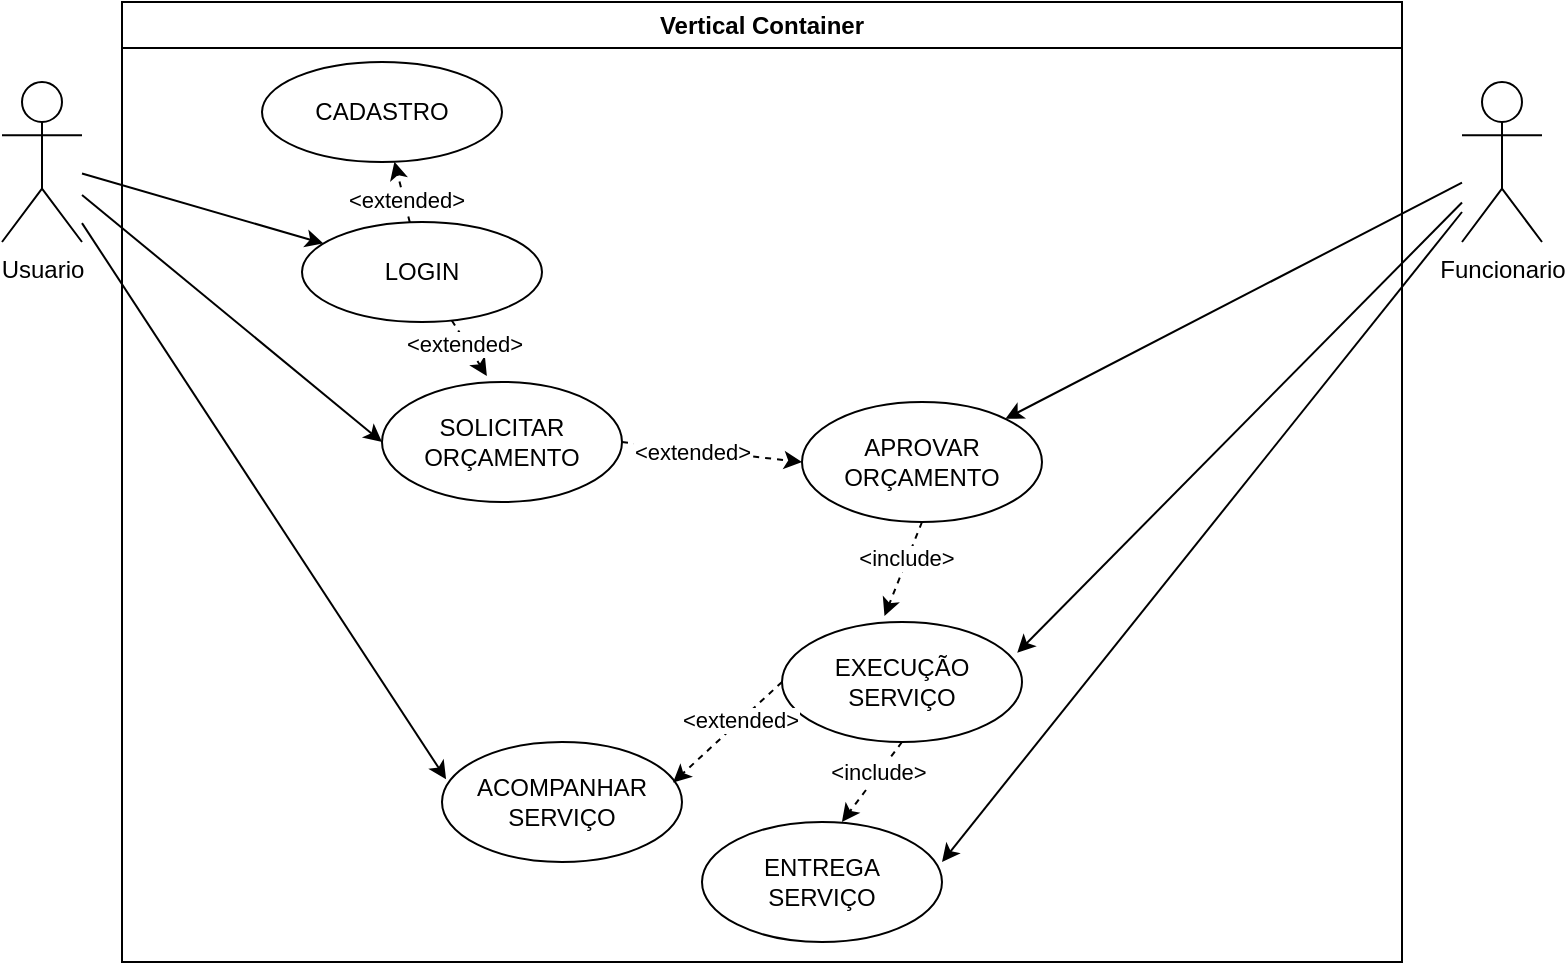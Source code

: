 <mxfile version="24.7.10">
  <diagram name="Página-1" id="UCpo7QVv7Fso9BaffIyI">
    <mxGraphModel dx="1050" dy="603" grid="1" gridSize="10" guides="1" tooltips="1" connect="1" arrows="1" fold="1" page="1" pageScale="1" pageWidth="827" pageHeight="1169" math="0" shadow="0">
      <root>
        <mxCell id="0" />
        <mxCell id="1" parent="0" />
        <mxCell id="eVX1oA_2E5kB3LCgI7nf-2" value="Vertical Container" style="swimlane;whiteSpace=wrap;html=1;" parent="1" vertex="1">
          <mxGeometry x="80" width="640" height="480" as="geometry" />
        </mxCell>
        <mxCell id="eVX1oA_2E5kB3LCgI7nf-7" value="LOGIN" style="ellipse;whiteSpace=wrap;html=1;" parent="eVX1oA_2E5kB3LCgI7nf-2" vertex="1">
          <mxGeometry x="90" y="110" width="120" height="50" as="geometry" />
        </mxCell>
        <mxCell id="eVX1oA_2E5kB3LCgI7nf-9" value="CADASTRO" style="ellipse;whiteSpace=wrap;html=1;" parent="eVX1oA_2E5kB3LCgI7nf-2" vertex="1">
          <mxGeometry x="70" y="30" width="120" height="50" as="geometry" />
        </mxCell>
        <mxCell id="eVX1oA_2E5kB3LCgI7nf-10" value="" style="endArrow=classic;html=1;rounded=0;dashed=1;" parent="eVX1oA_2E5kB3LCgI7nf-2" source="eVX1oA_2E5kB3LCgI7nf-7" target="eVX1oA_2E5kB3LCgI7nf-9" edge="1">
          <mxGeometry width="50" height="50" relative="1" as="geometry">
            <mxPoint x="-10" y="98" as="sourcePoint" />
            <mxPoint x="96" y="138" as="targetPoint" />
          </mxGeometry>
        </mxCell>
        <mxCell id="eVX1oA_2E5kB3LCgI7nf-11" value="&amp;lt;extended&amp;gt;" style="edgeLabel;html=1;align=center;verticalAlign=middle;resizable=0;points=[];" parent="eVX1oA_2E5kB3LCgI7nf-10" vertex="1" connectable="0">
          <mxGeometry x="-0.23" y="-1" relative="1" as="geometry">
            <mxPoint as="offset" />
          </mxGeometry>
        </mxCell>
        <mxCell id="eVX1oA_2E5kB3LCgI7nf-12" value="SOLICITAR&lt;div&gt;ORÇAMENTO&lt;/div&gt;" style="ellipse;whiteSpace=wrap;html=1;" parent="eVX1oA_2E5kB3LCgI7nf-2" vertex="1">
          <mxGeometry x="130" y="190" width="120" height="60" as="geometry" />
        </mxCell>
        <mxCell id="eVX1oA_2E5kB3LCgI7nf-13" value="ACOMPANHAR SERVIÇO" style="ellipse;whiteSpace=wrap;html=1;" parent="eVX1oA_2E5kB3LCgI7nf-2" vertex="1">
          <mxGeometry x="160" y="370" width="120" height="60" as="geometry" />
        </mxCell>
        <mxCell id="eVX1oA_2E5kB3LCgI7nf-14" value="APROVAR&lt;div&gt;ORÇAMENTO&lt;/div&gt;" style="ellipse;whiteSpace=wrap;html=1;" parent="eVX1oA_2E5kB3LCgI7nf-2" vertex="1">
          <mxGeometry x="340" y="200" width="120" height="60" as="geometry" />
        </mxCell>
        <mxCell id="eVX1oA_2E5kB3LCgI7nf-15" value="" style="endArrow=classic;html=1;rounded=0;dashed=1;exitX=1;exitY=0.5;exitDx=0;exitDy=0;entryX=0;entryY=0.5;entryDx=0;entryDy=0;" parent="eVX1oA_2E5kB3LCgI7nf-2" source="eVX1oA_2E5kB3LCgI7nf-12" target="eVX1oA_2E5kB3LCgI7nf-14" edge="1">
          <mxGeometry width="50" height="50" relative="1" as="geometry">
            <mxPoint x="140" y="130" as="sourcePoint" />
            <mxPoint x="140" y="90" as="targetPoint" />
          </mxGeometry>
        </mxCell>
        <mxCell id="eVX1oA_2E5kB3LCgI7nf-16" value="&amp;lt;extended&amp;gt;" style="edgeLabel;html=1;align=center;verticalAlign=middle;resizable=0;points=[];" parent="eVX1oA_2E5kB3LCgI7nf-15" vertex="1" connectable="0">
          <mxGeometry x="-0.23" y="-1" relative="1" as="geometry">
            <mxPoint as="offset" />
          </mxGeometry>
        </mxCell>
        <mxCell id="eVX1oA_2E5kB3LCgI7nf-21" value="" style="endArrow=classic;html=1;rounded=0;dashed=1;exitX=0.5;exitY=1;exitDx=0;exitDy=0;entryX=0.427;entryY=-0.05;entryDx=0;entryDy=0;entryPerimeter=0;" parent="eVX1oA_2E5kB3LCgI7nf-2" source="eVX1oA_2E5kB3LCgI7nf-14" target="51aut_HrAIMvnfkIEvfD-3" edge="1">
          <mxGeometry width="50" height="50" relative="1" as="geometry">
            <mxPoint x="290" y="230" as="sourcePoint" />
            <mxPoint x="368" y="249" as="targetPoint" />
          </mxGeometry>
        </mxCell>
        <mxCell id="eVX1oA_2E5kB3LCgI7nf-22" value="&amp;lt;include&amp;gt;" style="edgeLabel;html=1;align=center;verticalAlign=middle;resizable=0;points=[];" parent="eVX1oA_2E5kB3LCgI7nf-21" vertex="1" connectable="0">
          <mxGeometry x="-0.23" y="-1" relative="1" as="geometry">
            <mxPoint as="offset" />
          </mxGeometry>
        </mxCell>
        <mxCell id="51aut_HrAIMvnfkIEvfD-1" value="" style="endArrow=classic;html=1;rounded=0;dashed=1;entryX=0.437;entryY=-0.05;entryDx=0;entryDy=0;entryPerimeter=0;" edge="1" parent="eVX1oA_2E5kB3LCgI7nf-2" source="eVX1oA_2E5kB3LCgI7nf-7" target="eVX1oA_2E5kB3LCgI7nf-12">
          <mxGeometry width="50" height="50" relative="1" as="geometry">
            <mxPoint x="246" y="260" as="sourcePoint" />
            <mxPoint x="241" y="301" as="targetPoint" />
          </mxGeometry>
        </mxCell>
        <mxCell id="51aut_HrAIMvnfkIEvfD-2" value="&amp;lt;extended&amp;gt;" style="edgeLabel;html=1;align=center;verticalAlign=middle;resizable=0;points=[];" vertex="1" connectable="0" parent="51aut_HrAIMvnfkIEvfD-1">
          <mxGeometry x="-0.23" y="-1" relative="1" as="geometry">
            <mxPoint as="offset" />
          </mxGeometry>
        </mxCell>
        <mxCell id="51aut_HrAIMvnfkIEvfD-3" value="EXECUÇÃO&lt;div&gt;SERVIÇO&lt;/div&gt;" style="ellipse;whiteSpace=wrap;html=1;" vertex="1" parent="eVX1oA_2E5kB3LCgI7nf-2">
          <mxGeometry x="330" y="310" width="120" height="60" as="geometry" />
        </mxCell>
        <mxCell id="51aut_HrAIMvnfkIEvfD-5" value="" style="endArrow=classic;html=1;rounded=0;dashed=1;exitX=0;exitY=0.5;exitDx=0;exitDy=0;entryX=0.963;entryY=0.337;entryDx=0;entryDy=0;entryPerimeter=0;" edge="1" parent="eVX1oA_2E5kB3LCgI7nf-2" source="51aut_HrAIMvnfkIEvfD-3" target="eVX1oA_2E5kB3LCgI7nf-13">
          <mxGeometry width="50" height="50" relative="1" as="geometry">
            <mxPoint x="246" y="260" as="sourcePoint" />
            <mxPoint x="251" y="381" as="targetPoint" />
          </mxGeometry>
        </mxCell>
        <mxCell id="51aut_HrAIMvnfkIEvfD-6" value="&amp;lt;extended&amp;gt;" style="edgeLabel;html=1;align=center;verticalAlign=middle;resizable=0;points=[];" vertex="1" connectable="0" parent="51aut_HrAIMvnfkIEvfD-5">
          <mxGeometry x="-0.23" y="-1" relative="1" as="geometry">
            <mxPoint as="offset" />
          </mxGeometry>
        </mxCell>
        <mxCell id="51aut_HrAIMvnfkIEvfD-7" value="ENTREGA&lt;div&gt;SERVIÇO&lt;/div&gt;" style="ellipse;whiteSpace=wrap;html=1;" vertex="1" parent="eVX1oA_2E5kB3LCgI7nf-2">
          <mxGeometry x="290" y="410" width="120" height="60" as="geometry" />
        </mxCell>
        <mxCell id="51aut_HrAIMvnfkIEvfD-8" value="" style="endArrow=classic;html=1;rounded=0;dashed=1;exitX=0.5;exitY=1;exitDx=0;exitDy=0;entryX=0.583;entryY=0;entryDx=0;entryDy=0;entryPerimeter=0;" edge="1" parent="eVX1oA_2E5kB3LCgI7nf-2" source="51aut_HrAIMvnfkIEvfD-3" target="51aut_HrAIMvnfkIEvfD-7">
          <mxGeometry width="50" height="50" relative="1" as="geometry">
            <mxPoint x="410" y="270" as="sourcePoint" />
            <mxPoint x="391" y="317" as="targetPoint" />
          </mxGeometry>
        </mxCell>
        <mxCell id="51aut_HrAIMvnfkIEvfD-9" value="&amp;lt;include&amp;gt;" style="edgeLabel;html=1;align=center;verticalAlign=middle;resizable=0;points=[];" vertex="1" connectable="0" parent="51aut_HrAIMvnfkIEvfD-8">
          <mxGeometry x="-0.23" y="-1" relative="1" as="geometry">
            <mxPoint as="offset" />
          </mxGeometry>
        </mxCell>
        <mxCell id="eVX1oA_2E5kB3LCgI7nf-3" value="Funcionario" style="shape=umlActor;verticalLabelPosition=bottom;verticalAlign=top;html=1;outlineConnect=0;" parent="1" vertex="1">
          <mxGeometry x="750" y="40" width="40" height="80" as="geometry" />
        </mxCell>
        <mxCell id="eVX1oA_2E5kB3LCgI7nf-5" value="Usuario" style="shape=umlActor;verticalLabelPosition=bottom;verticalAlign=top;html=1;outlineConnect=0;" parent="1" vertex="1">
          <mxGeometry x="20" y="40" width="40" height="80" as="geometry" />
        </mxCell>
        <mxCell id="eVX1oA_2E5kB3LCgI7nf-8" value="" style="endArrow=classic;html=1;rounded=0;" parent="1" source="eVX1oA_2E5kB3LCgI7nf-5" target="eVX1oA_2E5kB3LCgI7nf-7" edge="1">
          <mxGeometry width="50" height="50" relative="1" as="geometry">
            <mxPoint x="390" y="340" as="sourcePoint" />
            <mxPoint x="440" y="290" as="targetPoint" />
          </mxGeometry>
        </mxCell>
        <mxCell id="eVX1oA_2E5kB3LCgI7nf-17" value="" style="endArrow=classic;html=1;rounded=0;" parent="1" source="eVX1oA_2E5kB3LCgI7nf-3" target="eVX1oA_2E5kB3LCgI7nf-14" edge="1">
          <mxGeometry width="50" height="50" relative="1" as="geometry">
            <mxPoint x="70" y="98" as="sourcePoint" />
            <mxPoint x="176" y="138" as="targetPoint" />
          </mxGeometry>
        </mxCell>
        <mxCell id="eVX1oA_2E5kB3LCgI7nf-18" value="" style="endArrow=classic;html=1;rounded=0;entryX=0;entryY=0.5;entryDx=0;entryDy=0;" parent="1" source="eVX1oA_2E5kB3LCgI7nf-5" target="eVX1oA_2E5kB3LCgI7nf-12" edge="1">
          <mxGeometry width="50" height="50" relative="1" as="geometry">
            <mxPoint x="70" y="98" as="sourcePoint" />
            <mxPoint x="176" y="138" as="targetPoint" />
          </mxGeometry>
        </mxCell>
        <mxCell id="eVX1oA_2E5kB3LCgI7nf-19" value="" style="endArrow=classic;html=1;rounded=0;entryX=0.017;entryY=0.31;entryDx=0;entryDy=0;entryPerimeter=0;" parent="1" source="eVX1oA_2E5kB3LCgI7nf-5" target="eVX1oA_2E5kB3LCgI7nf-13" edge="1">
          <mxGeometry width="50" height="50" relative="1" as="geometry">
            <mxPoint x="70" y="104" as="sourcePoint" />
            <mxPoint x="250" y="230" as="targetPoint" />
          </mxGeometry>
        </mxCell>
        <mxCell id="51aut_HrAIMvnfkIEvfD-4" value="" style="endArrow=classic;html=1;rounded=0;entryX=0.98;entryY=0.257;entryDx=0;entryDy=0;entryPerimeter=0;" edge="1" parent="1" source="eVX1oA_2E5kB3LCgI7nf-3" target="51aut_HrAIMvnfkIEvfD-3">
          <mxGeometry width="50" height="50" relative="1" as="geometry">
            <mxPoint x="760" y="102" as="sourcePoint" />
            <mxPoint x="528" y="247" as="targetPoint" />
          </mxGeometry>
        </mxCell>
        <mxCell id="51aut_HrAIMvnfkIEvfD-10" value="" style="endArrow=classic;html=1;rounded=0;entryX=1;entryY=0.333;entryDx=0;entryDy=0;entryPerimeter=0;" edge="1" parent="1" source="eVX1oA_2E5kB3LCgI7nf-3" target="51aut_HrAIMvnfkIEvfD-7">
          <mxGeometry width="50" height="50" relative="1" as="geometry">
            <mxPoint x="770" y="112" as="sourcePoint" />
            <mxPoint x="538" y="335" as="targetPoint" />
          </mxGeometry>
        </mxCell>
      </root>
    </mxGraphModel>
  </diagram>
</mxfile>
